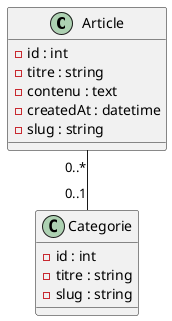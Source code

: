 @startuml
'https://plantuml.com/class-diagram

class Article{
-id : int
-titre : string
-contenu : text
-createdAt : datetime
-slug : string
}

class Categorie{
-id : int
-titre : string
-slug : string
}

Article"0..*" -- "0..1"Categorie

@enduml